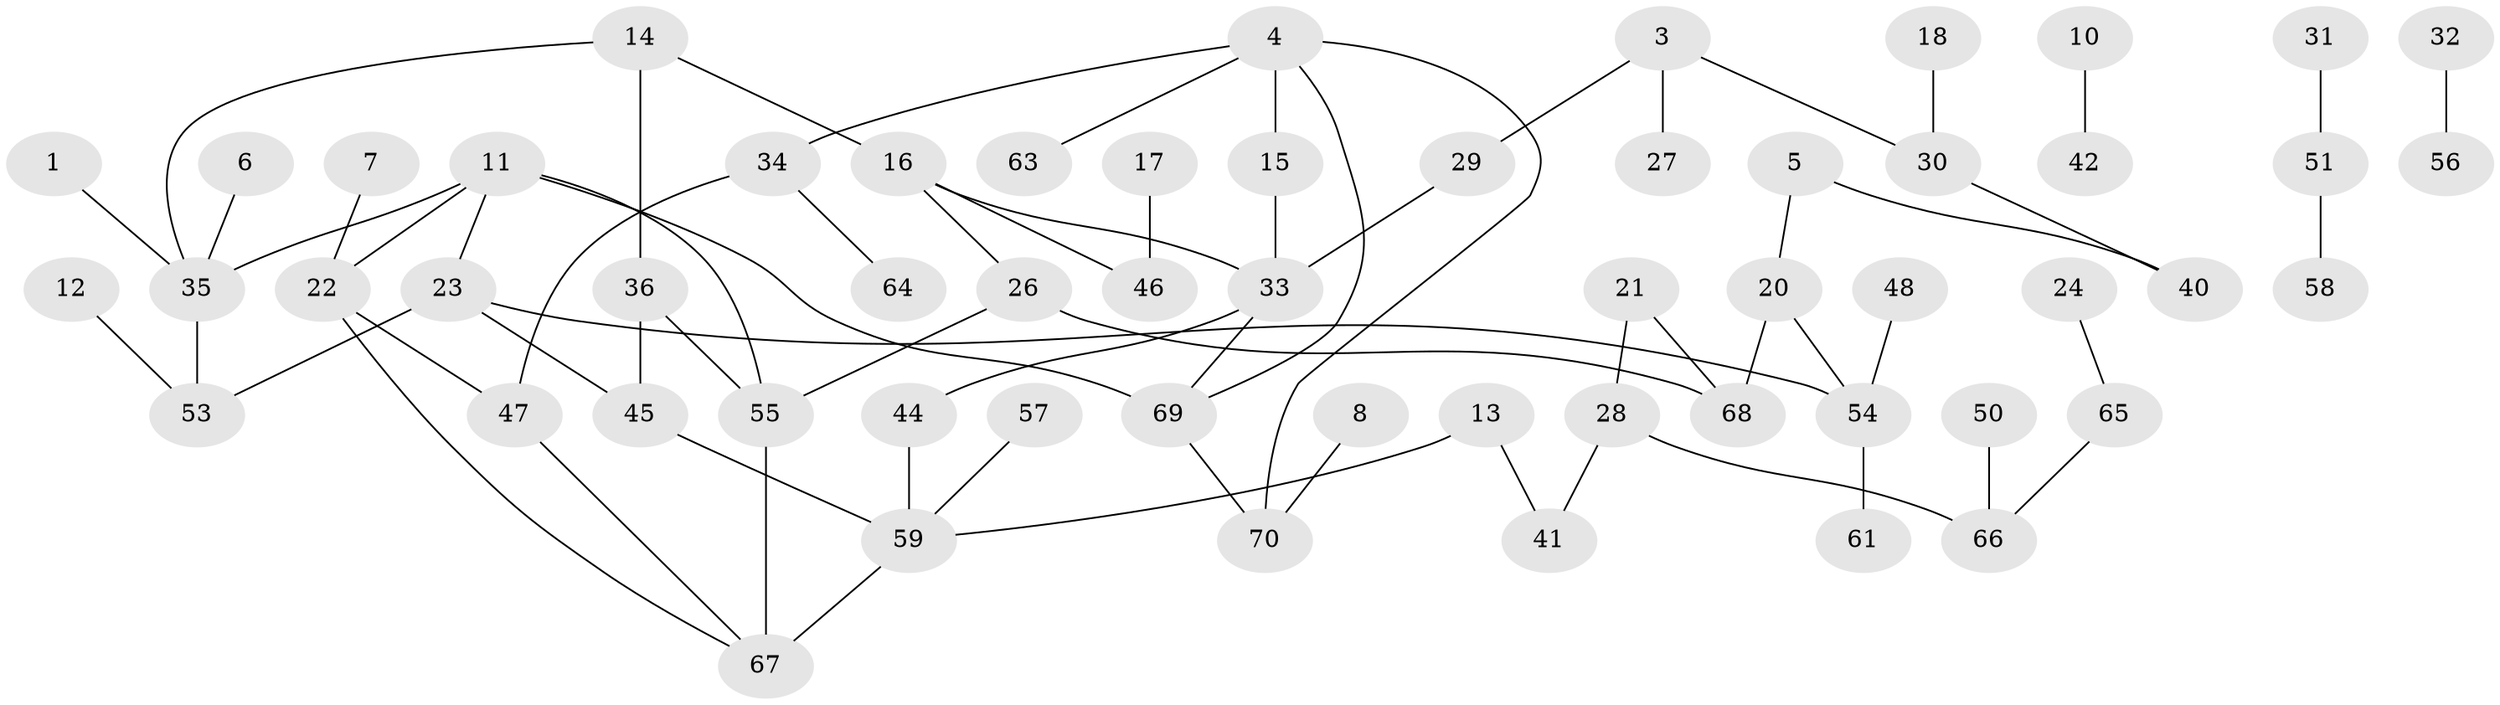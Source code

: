 // original degree distribution, {1: 0.35353535353535354, 4: 0.10101010101010101, 2: 0.1919191919191919, 0: 0.10101010101010101, 3: 0.1717171717171717, 5: 0.08080808080808081}
// Generated by graph-tools (version 1.1) at 2025/35/03/04/25 23:35:45]
// undirected, 58 vertices, 69 edges
graph export_dot {
  node [color=gray90,style=filled];
  1;
  3;
  4;
  5;
  6;
  7;
  8;
  10;
  11;
  12;
  13;
  14;
  15;
  16;
  17;
  18;
  20;
  21;
  22;
  23;
  24;
  26;
  27;
  28;
  29;
  30;
  31;
  32;
  33;
  34;
  35;
  36;
  40;
  41;
  42;
  44;
  45;
  46;
  47;
  48;
  50;
  51;
  53;
  54;
  55;
  56;
  57;
  58;
  59;
  61;
  63;
  64;
  65;
  66;
  67;
  68;
  69;
  70;
  1 -- 35 [weight=1.0];
  3 -- 27 [weight=1.0];
  3 -- 29 [weight=1.0];
  3 -- 30 [weight=1.0];
  4 -- 15 [weight=1.0];
  4 -- 34 [weight=1.0];
  4 -- 63 [weight=1.0];
  4 -- 69 [weight=1.0];
  4 -- 70 [weight=1.0];
  5 -- 20 [weight=1.0];
  5 -- 40 [weight=1.0];
  6 -- 35 [weight=1.0];
  7 -- 22 [weight=1.0];
  8 -- 70 [weight=1.0];
  10 -- 42 [weight=1.0];
  11 -- 22 [weight=1.0];
  11 -- 23 [weight=1.0];
  11 -- 35 [weight=1.0];
  11 -- 55 [weight=1.0];
  11 -- 69 [weight=1.0];
  12 -- 53 [weight=1.0];
  13 -- 41 [weight=1.0];
  13 -- 59 [weight=2.0];
  14 -- 16 [weight=1.0];
  14 -- 35 [weight=1.0];
  14 -- 36 [weight=1.0];
  15 -- 33 [weight=1.0];
  16 -- 26 [weight=1.0];
  16 -- 33 [weight=1.0];
  16 -- 46 [weight=1.0];
  17 -- 46 [weight=1.0];
  18 -- 30 [weight=1.0];
  20 -- 54 [weight=1.0];
  20 -- 68 [weight=1.0];
  21 -- 28 [weight=1.0];
  21 -- 68 [weight=1.0];
  22 -- 47 [weight=1.0];
  22 -- 67 [weight=1.0];
  23 -- 45 [weight=1.0];
  23 -- 53 [weight=1.0];
  23 -- 54 [weight=1.0];
  24 -- 65 [weight=2.0];
  26 -- 55 [weight=1.0];
  26 -- 68 [weight=1.0];
  28 -- 41 [weight=1.0];
  28 -- 66 [weight=1.0];
  29 -- 33 [weight=1.0];
  30 -- 40 [weight=1.0];
  31 -- 51 [weight=1.0];
  32 -- 56 [weight=1.0];
  33 -- 44 [weight=1.0];
  33 -- 69 [weight=1.0];
  34 -- 47 [weight=1.0];
  34 -- 64 [weight=1.0];
  35 -- 53 [weight=2.0];
  36 -- 45 [weight=1.0];
  36 -- 55 [weight=1.0];
  44 -- 59 [weight=1.0];
  45 -- 59 [weight=1.0];
  47 -- 67 [weight=1.0];
  48 -- 54 [weight=1.0];
  50 -- 66 [weight=1.0];
  51 -- 58 [weight=1.0];
  54 -- 61 [weight=1.0];
  55 -- 67 [weight=1.0];
  57 -- 59 [weight=1.0];
  59 -- 67 [weight=2.0];
  65 -- 66 [weight=1.0];
  69 -- 70 [weight=1.0];
}
